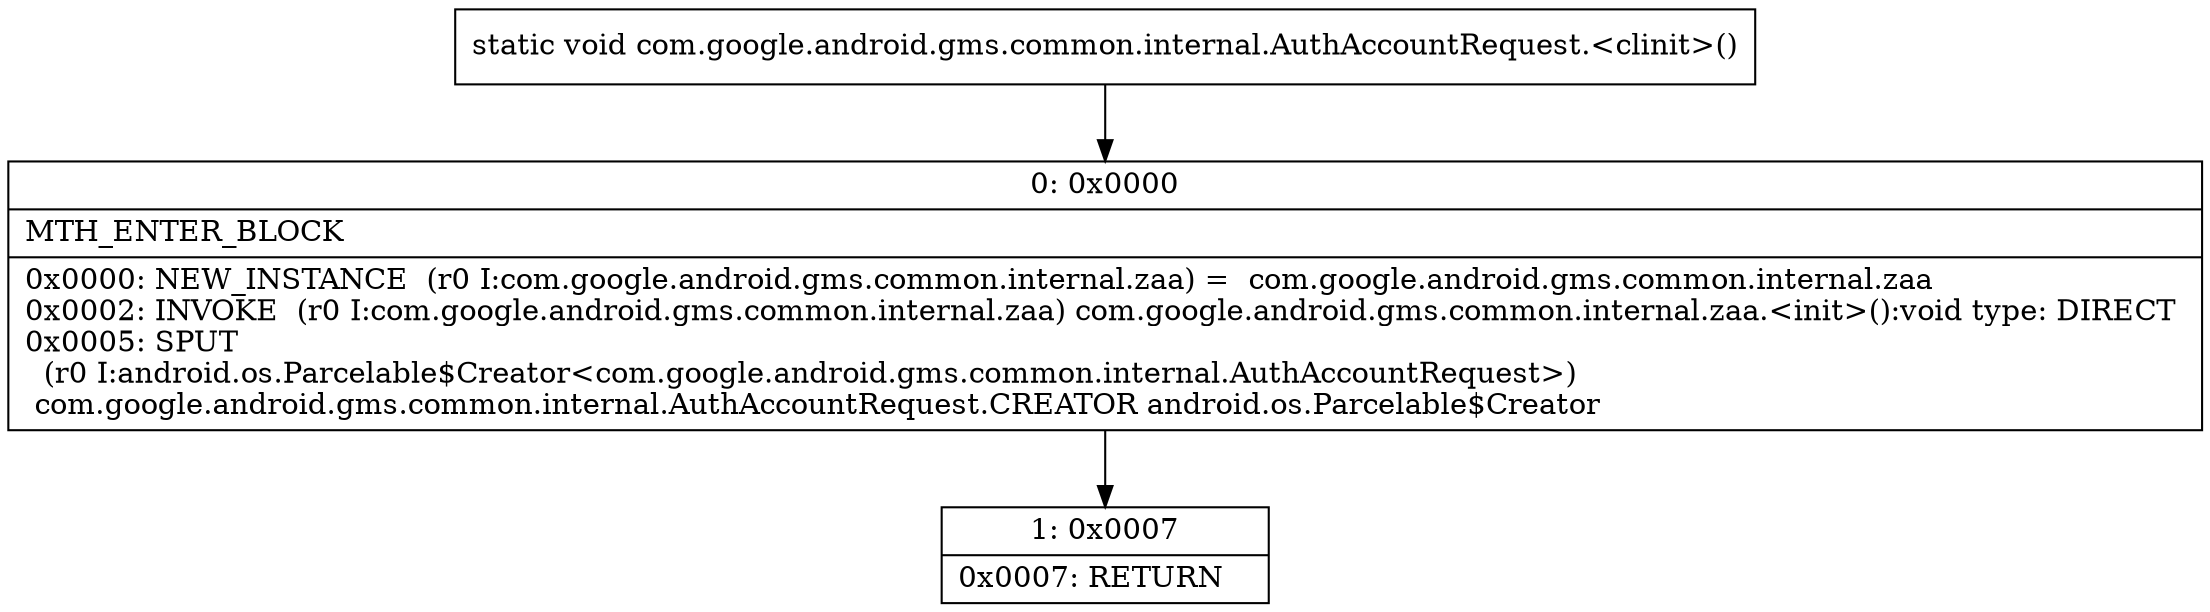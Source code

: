 digraph "CFG forcom.google.android.gms.common.internal.AuthAccountRequest.\<clinit\>()V" {
Node_0 [shape=record,label="{0\:\ 0x0000|MTH_ENTER_BLOCK\l|0x0000: NEW_INSTANCE  (r0 I:com.google.android.gms.common.internal.zaa) =  com.google.android.gms.common.internal.zaa \l0x0002: INVOKE  (r0 I:com.google.android.gms.common.internal.zaa) com.google.android.gms.common.internal.zaa.\<init\>():void type: DIRECT \l0x0005: SPUT  \l  (r0 I:android.os.Parcelable$Creator\<com.google.android.gms.common.internal.AuthAccountRequest\>)\l com.google.android.gms.common.internal.AuthAccountRequest.CREATOR android.os.Parcelable$Creator \l}"];
Node_1 [shape=record,label="{1\:\ 0x0007|0x0007: RETURN   \l}"];
MethodNode[shape=record,label="{static void com.google.android.gms.common.internal.AuthAccountRequest.\<clinit\>() }"];
MethodNode -> Node_0;
Node_0 -> Node_1;
}

